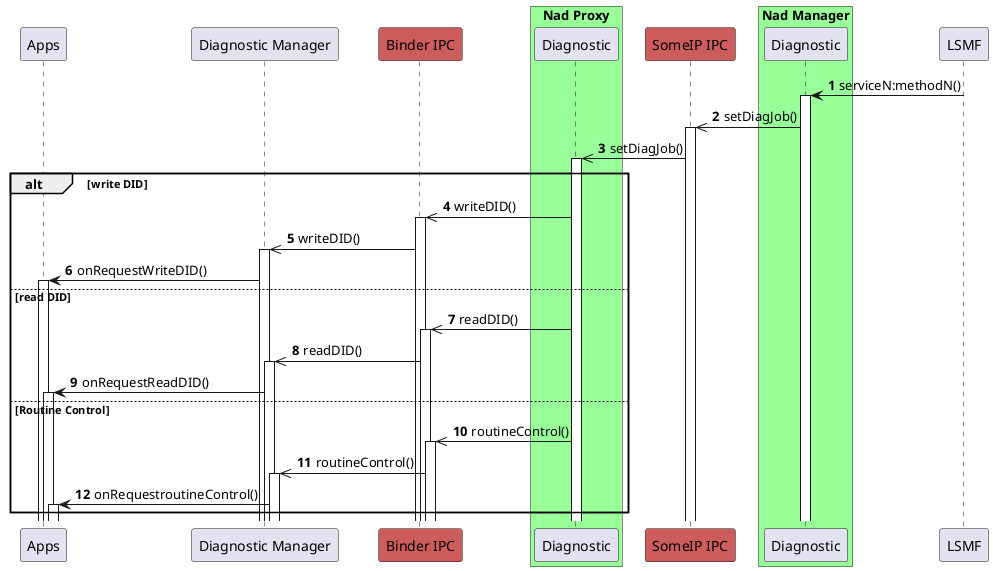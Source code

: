 


' set diag job 

@startuml
autonumber
autoactivate on
participant "Apps" as app
participant "Diagnostic Manager" as diag_mgr

participant "Binder IPC" as bin #IndianRed

box "Nad Proxy" #99FF99
'participant "Main" as nad_main
participant "Diagnostic" as diag_pr
end box

participant "SomeIP IPC" as sip #IndianRed



box "Nad Manager" #99FF99

participant "Diagnostic" as nadm
end box

participant "LSMF" as lsmf


lsmf -> nadm: serviceN:methodN()
nadm ->> sip: setDiagJob() 
sip ->> diag_pr: setDiagJob() 

alt write DID
diag_pr ->> bin: writeDID()
bin ->> diag_mgr: writeDID()
diag_mgr -> app: onRequestWriteDID()
else read DID
diag_pr ->> bin: readDID()
bin ->> diag_mgr: readDID()
diag_mgr -> app: onRequestReadDID()
else Routine Control
diag_pr ->> bin: routineControl()
bin ->> diag_mgr: routineControl()
diag_mgr -> app: onRequestroutineControl()
end


@enduml


' set DTC

@startuml

!pragma teoz true
autonumber
autoactivate on
' box "NAD\n"

    participant "Apps" as app
    participant "Diagnostic Manager" as diag_mgr

    participant "Binder IPC" as bin #IndianRed

    box "Nad Proxy" #99FF99
    participant "Diagnostic" as diag_co
    end box

' end box

    participant "SomeIP IPC" as sip #IndianRed
' box "BAM\n"

 

    box "Nad Manager" #99FF99
    participant "Diagnostic" as nadm
    end box

    participant "LSMF" as lsmf

' end box

app -> diag_mgr: setDTCStatus()
diag_mgr ->> bin: setDtcToNadProxy()
bin -> diag_co: setDtcToNadProxy()
diag_co ->> sip: setFatalError()
sip ->> nadm: setFatalError()

nadm -> lsmf: setDTCStatus()

@enduml


